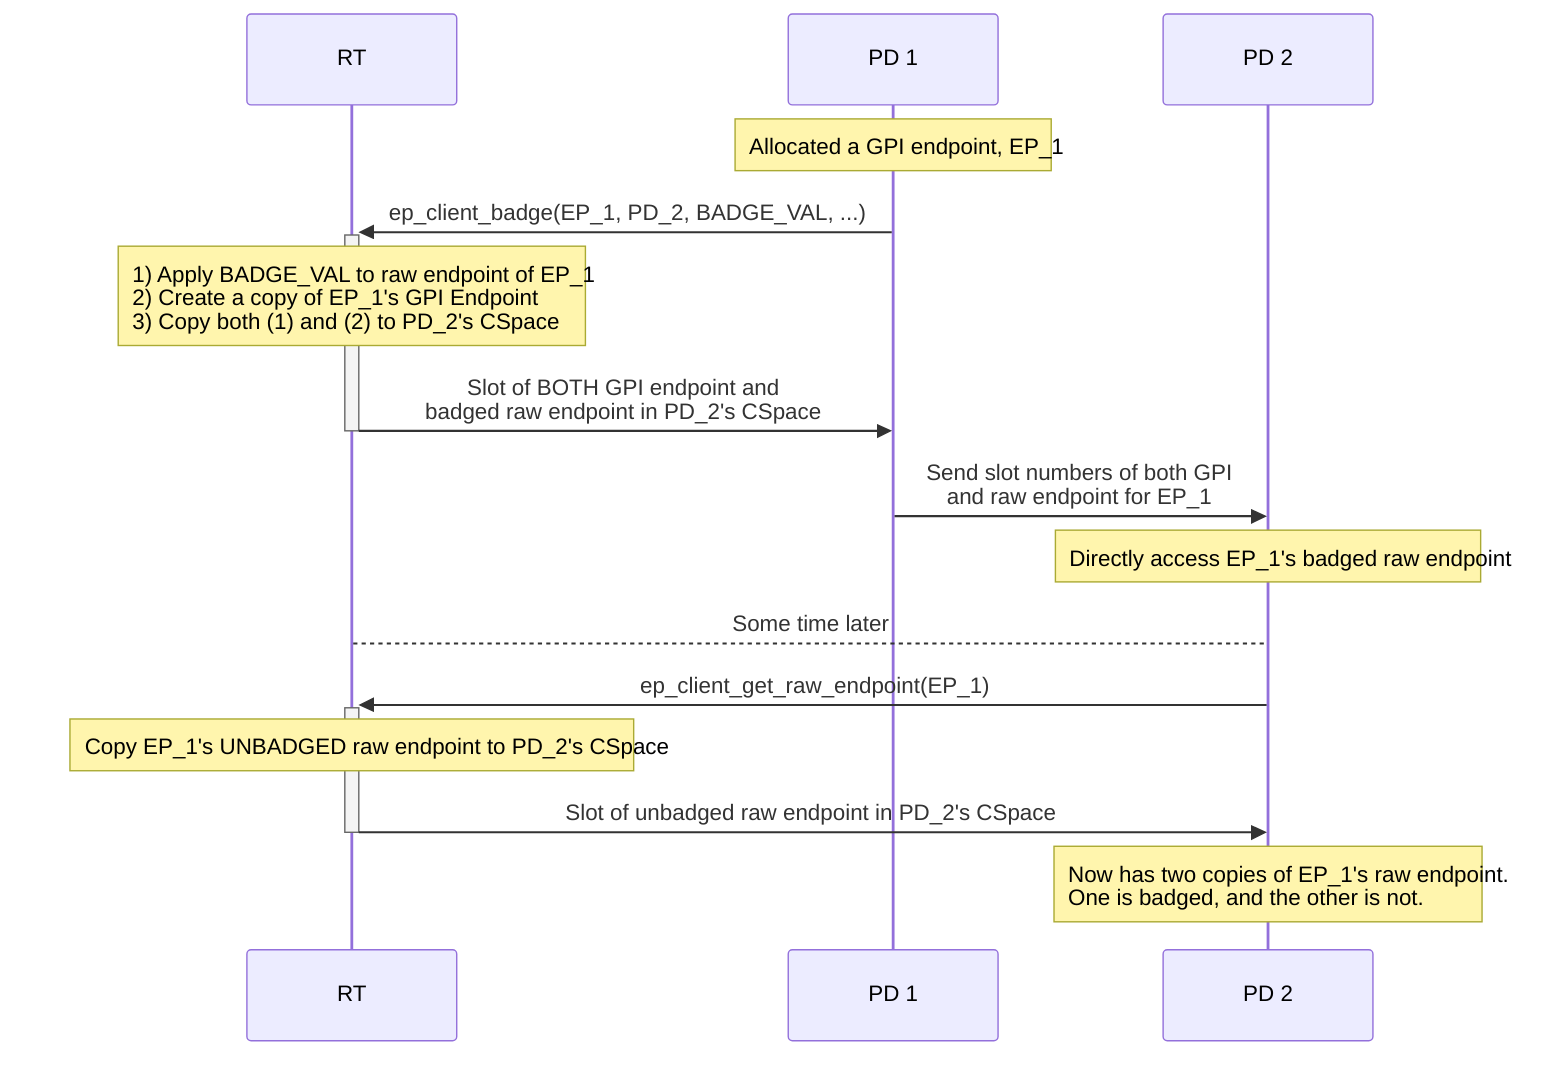 ---
config:
  noteAlign: "left"
---
sequenceDiagram
    participant RT
    participant PD 1
    participant PD 2

    note over PD 1: Allocated a GPI endpoint, EP_1
    PD 1->>+RT: ep_client_badge(EP_1, PD_2, BADGE_VAL, ...)
    note over RT: 1) Apply BADGE_VAL to raw endpoint of EP_1 <br/> 2) Create a copy of EP_1's GPI Endpoint <br/> 3) Copy both (1) and (2) to PD_2's CSpace
    RT->>-PD 1: Slot of BOTH GPI endpoint and <br/> badged raw endpoint in PD_2's CSpace
    PD 1->>PD 2: Send slot numbers of both GPI <br/> and raw endpoint for EP_1
    note over PD 2: Directly access EP_1's badged raw endpoint

    RT-->PD 2: Some time later

    PD 2->>+RT: ep_client_get_raw_endpoint(EP_1)
    note over RT: Copy EP_1's UNBADGED raw endpoint to PD_2's CSpace
    RT->>-PD 2: Slot of unbadged raw endpoint in PD_2's CSpace
    note over PD 2: Now has two copies of EP_1's raw endpoint. <br/> One is badged, and the other is not.
